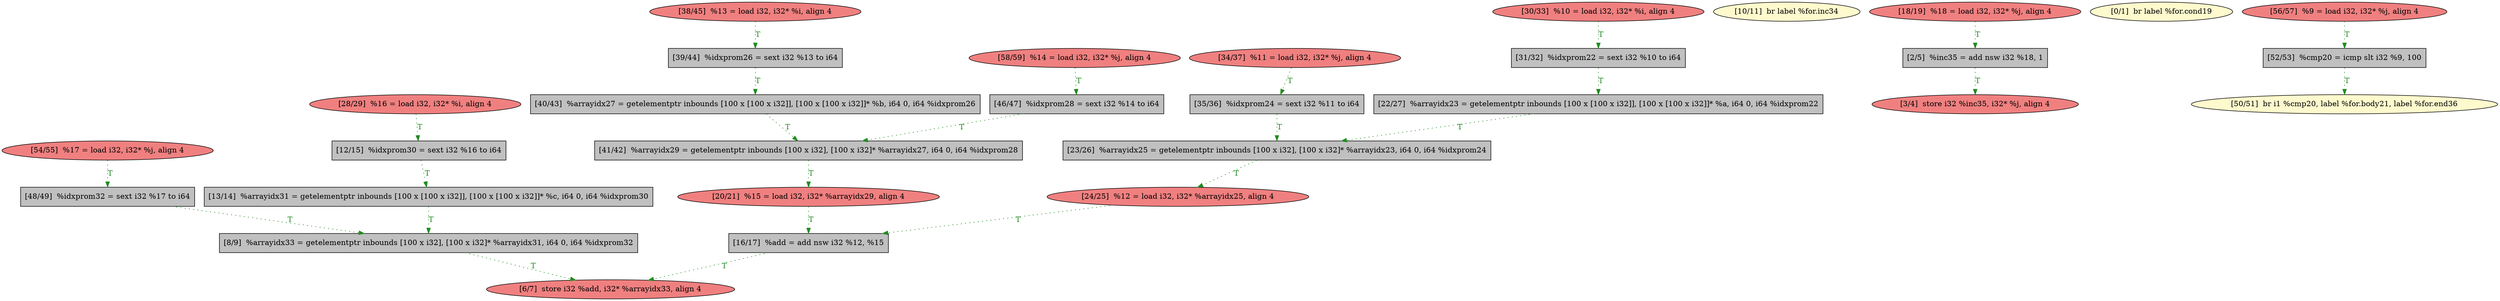 
digraph G {


node1737 [fillcolor=grey,label="[22/27]  %arrayidx23 = getelementptr inbounds [100 x [100 x i32]], [100 x [100 x i32]]* %a, i64 0, i64 %idxprom22",shape=rectangle,style=filled ]
node1736 [fillcolor=grey,label="[23/26]  %arrayidx25 = getelementptr inbounds [100 x i32], [100 x i32]* %arrayidx23, i64 0, i64 %idxprom24",shape=rectangle,style=filled ]
node1735 [fillcolor=lightcoral,label="[58/59]  %14 = load i32, i32* %j, align 4",shape=ellipse,style=filled ]
node1733 [fillcolor=lightcoral,label="[20/21]  %15 = load i32, i32* %arrayidx29, align 4",shape=ellipse,style=filled ]
node1730 [fillcolor=grey,label="[12/15]  %idxprom30 = sext i32 %16 to i64",shape=rectangle,style=filled ]
node1729 [fillcolor=lemonchiffon,label="[10/11]  br label %for.inc34",shape=ellipse,style=filled ]
node1739 [fillcolor=grey,label="[48/49]  %idxprom32 = sext i32 %17 to i64",shape=rectangle,style=filled ]
node1732 [fillcolor=lightcoral,label="[18/19]  %18 = load i32, i32* %j, align 4",shape=ellipse,style=filled ]
node1715 [fillcolor=lightcoral,label="[30/33]  %10 = load i32, i32* %i, align 4",shape=ellipse,style=filled ]
node1721 [fillcolor=lightcoral,label="[54/55]  %17 = load i32, i32* %j, align 4",shape=ellipse,style=filled ]
node1712 [fillcolor=grey,label="[40/43]  %arrayidx27 = getelementptr inbounds [100 x [100 x i32]], [100 x [100 x i32]]* %b, i64 0, i64 %idxprom26",shape=rectangle,style=filled ]
node1734 [fillcolor=lightcoral,label="[24/25]  %12 = load i32, i32* %arrayidx25, align 4",shape=ellipse,style=filled ]
node1720 [fillcolor=grey,label="[39/44]  %idxprom26 = sext i32 %13 to i64",shape=rectangle,style=filled ]
node1710 [fillcolor=grey,label="[31/32]  %idxprom22 = sext i32 %10 to i64",shape=rectangle,style=filled ]
node1731 [fillcolor=grey,label="[16/17]  %add = add nsw i32 %12, %15",shape=rectangle,style=filled ]
node1726 [fillcolor=lightcoral,label="[3/4]  store i32 %inc35, i32* %j, align 4",shape=ellipse,style=filled ]
node1725 [fillcolor=lemonchiffon,label="[0/1]  br label %for.cond19",shape=ellipse,style=filled ]
node1713 [fillcolor=grey,label="[41/42]  %arrayidx29 = getelementptr inbounds [100 x i32], [100 x i32]* %arrayidx27, i64 0, i64 %idxprom28",shape=rectangle,style=filled ]
node1719 [fillcolor=grey,label="[46/47]  %idxprom28 = sext i32 %14 to i64",shape=rectangle,style=filled ]
node1718 [fillcolor=lightcoral,label="[38/45]  %13 = load i32, i32* %i, align 4",shape=ellipse,style=filled ]
node1716 [fillcolor=lightcoral,label="[28/29]  %16 = load i32, i32* %i, align 4",shape=ellipse,style=filled ]
node1724 [fillcolor=grey,label="[8/9]  %arrayidx33 = getelementptr inbounds [100 x i32], [100 x i32]* %arrayidx31, i64 0, i64 %idxprom32",shape=rectangle,style=filled ]
node1728 [fillcolor=grey,label="[2/5]  %inc35 = add nsw i32 %18, 1",shape=rectangle,style=filled ]
node1717 [fillcolor=lightcoral,label="[34/37]  %11 = load i32, i32* %j, align 4",shape=ellipse,style=filled ]
node1722 [fillcolor=grey,label="[52/53]  %cmp20 = icmp slt i32 %9, 100",shape=rectangle,style=filled ]
node1738 [fillcolor=lemonchiffon,label="[50/51]  br i1 %cmp20, label %for.body21, label %for.end36",shape=ellipse,style=filled ]
node1727 [fillcolor=lightcoral,label="[6/7]  store i32 %add, i32* %arrayidx33, align 4",shape=ellipse,style=filled ]
node1714 [fillcolor=grey,label="[35/36]  %idxprom24 = sext i32 %11 to i64",shape=rectangle,style=filled ]
node1711 [fillcolor=lightcoral,label="[56/57]  %9 = load i32, i32* %j, align 4",shape=ellipse,style=filled ]
node1723 [fillcolor=grey,label="[13/14]  %arrayidx31 = getelementptr inbounds [100 x [100 x i32]], [100 x [100 x i32]]* %c, i64 0, i64 %idxprom30",shape=rectangle,style=filled ]

node1714->node1736 [style=dotted,color=forestgreen,label="T",fontcolor=forestgreen ]
node1721->node1739 [style=dotted,color=forestgreen,label="T",fontcolor=forestgreen ]
node1723->node1724 [style=dotted,color=forestgreen,label="T",fontcolor=forestgreen ]
node1739->node1724 [style=dotted,color=forestgreen,label="T",fontcolor=forestgreen ]
node1735->node1719 [style=dotted,color=forestgreen,label="T",fontcolor=forestgreen ]
node1732->node1728 [style=dotted,color=forestgreen,label="T",fontcolor=forestgreen ]
node1711->node1722 [style=dotted,color=forestgreen,label="T",fontcolor=forestgreen ]
node1733->node1731 [style=dotted,color=forestgreen,label="T",fontcolor=forestgreen ]
node1718->node1720 [style=dotted,color=forestgreen,label="T",fontcolor=forestgreen ]
node1716->node1730 [style=dotted,color=forestgreen,label="T",fontcolor=forestgreen ]
node1713->node1733 [style=dotted,color=forestgreen,label="T",fontcolor=forestgreen ]
node1710->node1737 [style=dotted,color=forestgreen,label="T",fontcolor=forestgreen ]
node1722->node1738 [style=dotted,color=forestgreen,label="T",fontcolor=forestgreen ]
node1715->node1710 [style=dotted,color=forestgreen,label="T",fontcolor=forestgreen ]
node1720->node1712 [style=dotted,color=forestgreen,label="T",fontcolor=forestgreen ]
node1728->node1726 [style=dotted,color=forestgreen,label="T",fontcolor=forestgreen ]
node1719->node1713 [style=dotted,color=forestgreen,label="T",fontcolor=forestgreen ]
node1730->node1723 [style=dotted,color=forestgreen,label="T",fontcolor=forestgreen ]
node1717->node1714 [style=dotted,color=forestgreen,label="T",fontcolor=forestgreen ]
node1734->node1731 [style=dotted,color=forestgreen,label="T",fontcolor=forestgreen ]
node1736->node1734 [style=dotted,color=forestgreen,label="T",fontcolor=forestgreen ]
node1731->node1727 [style=dotted,color=forestgreen,label="T",fontcolor=forestgreen ]
node1712->node1713 [style=dotted,color=forestgreen,label="T",fontcolor=forestgreen ]
node1724->node1727 [style=dotted,color=forestgreen,label="T",fontcolor=forestgreen ]
node1737->node1736 [style=dotted,color=forestgreen,label="T",fontcolor=forestgreen ]


}

